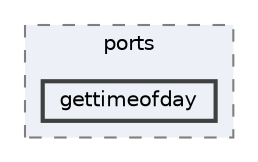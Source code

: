 digraph "external/reflect-cpp/vcpkg/ports/gettimeofday"
{
 // LATEX_PDF_SIZE
  bgcolor="transparent";
  edge [fontname=Helvetica,fontsize=10,labelfontname=Helvetica,labelfontsize=10];
  node [fontname=Helvetica,fontsize=10,shape=box,height=0.2,width=0.4];
  compound=true
  subgraph clusterdir_df60b2f324da79eef08d334ef7853e86 {
    graph [ bgcolor="#edf0f7", pencolor="grey50", label="ports", fontname=Helvetica,fontsize=10 style="filled,dashed", URL="dir_df60b2f324da79eef08d334ef7853e86.html",tooltip=""]
  dir_bcdb68698e95aea6e23f67a2408fd219 [label="gettimeofday", fillcolor="#edf0f7", color="grey25", style="filled,bold", URL="dir_bcdb68698e95aea6e23f67a2408fd219.html",tooltip=""];
  }
}
